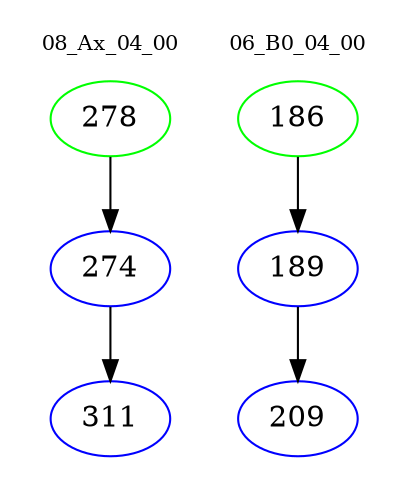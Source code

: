 digraph{
subgraph cluster_0 {
color = white
label = "08_Ax_04_00";
fontsize=10;
T0_278 [label="278", color="green"]
T0_278 -> T0_274 [color="black"]
T0_274 [label="274", color="blue"]
T0_274 -> T0_311 [color="black"]
T0_311 [label="311", color="blue"]
}
subgraph cluster_1 {
color = white
label = "06_B0_04_00";
fontsize=10;
T1_186 [label="186", color="green"]
T1_186 -> T1_189 [color="black"]
T1_189 [label="189", color="blue"]
T1_189 -> T1_209 [color="black"]
T1_209 [label="209", color="blue"]
}
}
